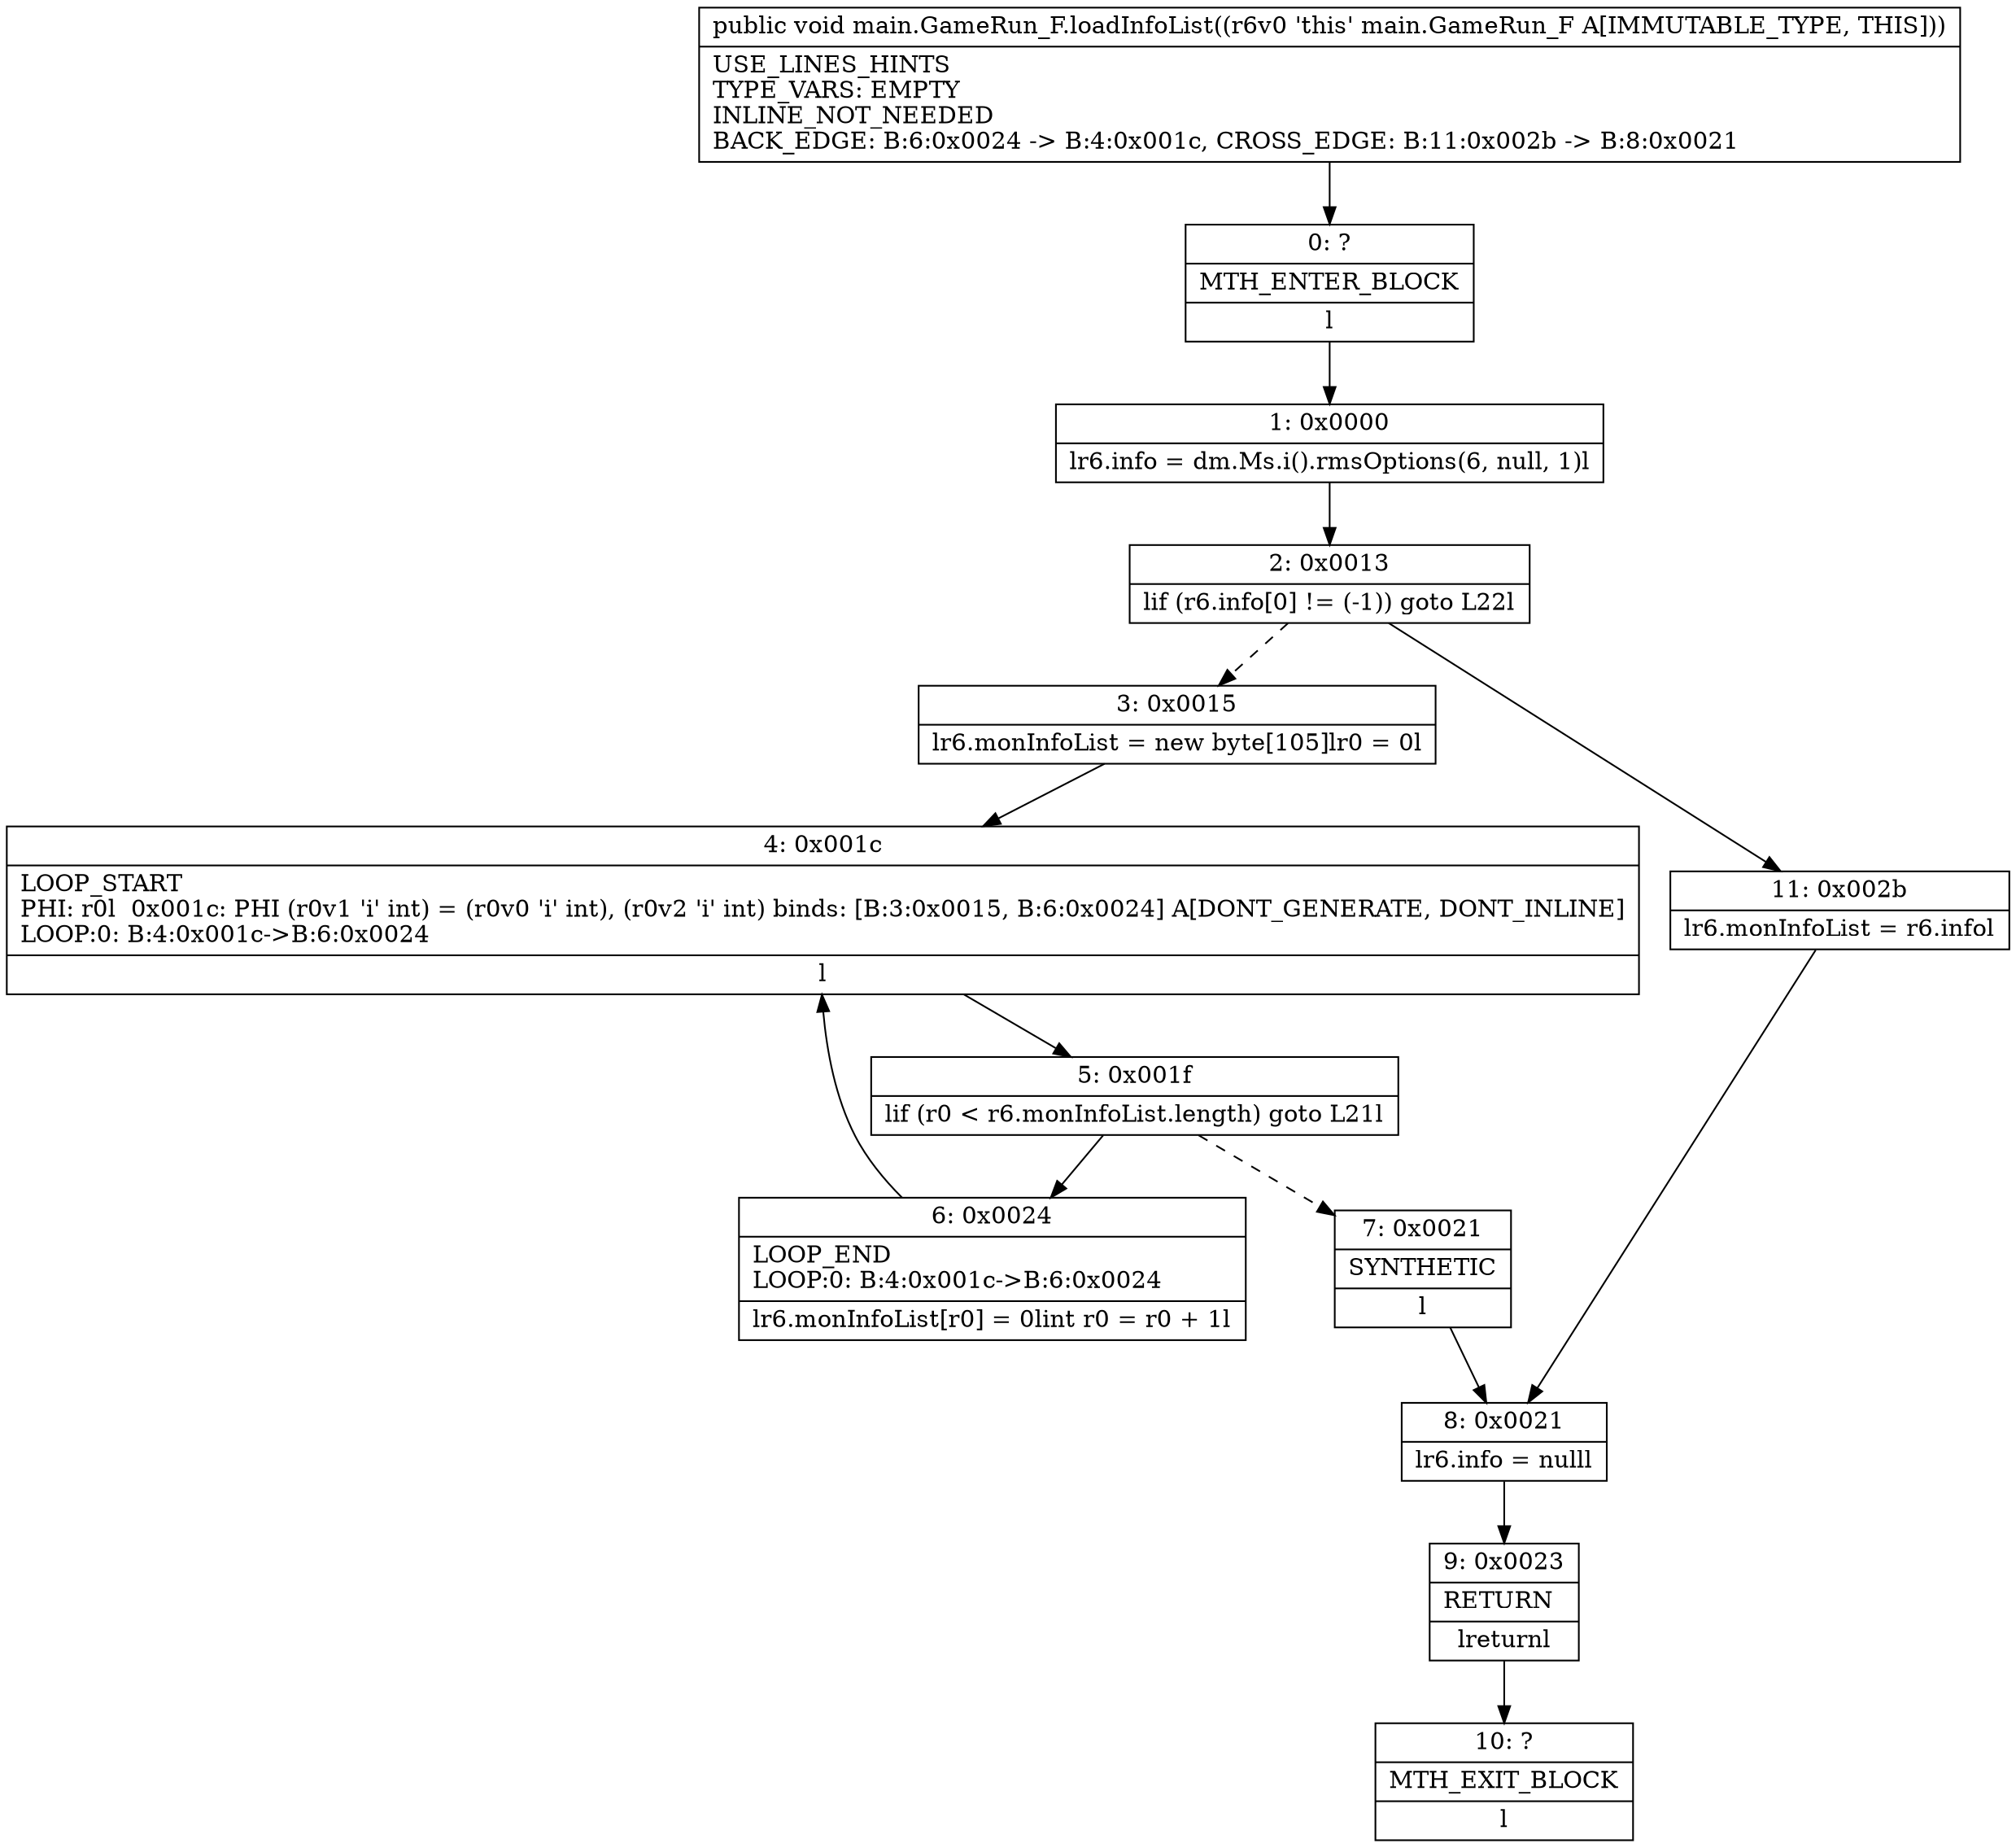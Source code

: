 digraph "CFG formain.GameRun_F.loadInfoList()V" {
Node_0 [shape=record,label="{0\:\ ?|MTH_ENTER_BLOCK\l|l}"];
Node_1 [shape=record,label="{1\:\ 0x0000|lr6.info = dm.Ms.i().rmsOptions(6, null, 1)l}"];
Node_2 [shape=record,label="{2\:\ 0x0013|lif (r6.info[0] != (\-1)) goto L22l}"];
Node_3 [shape=record,label="{3\:\ 0x0015|lr6.monInfoList = new byte[105]lr0 = 0l}"];
Node_4 [shape=record,label="{4\:\ 0x001c|LOOP_START\lPHI: r0l  0x001c: PHI (r0v1 'i' int) = (r0v0 'i' int), (r0v2 'i' int) binds: [B:3:0x0015, B:6:0x0024] A[DONT_GENERATE, DONT_INLINE]\lLOOP:0: B:4:0x001c\-\>B:6:0x0024\l|l}"];
Node_5 [shape=record,label="{5\:\ 0x001f|lif (r0 \< r6.monInfoList.length) goto L21l}"];
Node_6 [shape=record,label="{6\:\ 0x0024|LOOP_END\lLOOP:0: B:4:0x001c\-\>B:6:0x0024\l|lr6.monInfoList[r0] = 0lint r0 = r0 + 1l}"];
Node_7 [shape=record,label="{7\:\ 0x0021|SYNTHETIC\l|l}"];
Node_8 [shape=record,label="{8\:\ 0x0021|lr6.info = nulll}"];
Node_9 [shape=record,label="{9\:\ 0x0023|RETURN\l|lreturnl}"];
Node_10 [shape=record,label="{10\:\ ?|MTH_EXIT_BLOCK\l|l}"];
Node_11 [shape=record,label="{11\:\ 0x002b|lr6.monInfoList = r6.infol}"];
MethodNode[shape=record,label="{public void main.GameRun_F.loadInfoList((r6v0 'this' main.GameRun_F A[IMMUTABLE_TYPE, THIS]))  | USE_LINES_HINTS\lTYPE_VARS: EMPTY\lINLINE_NOT_NEEDED\lBACK_EDGE: B:6:0x0024 \-\> B:4:0x001c, CROSS_EDGE: B:11:0x002b \-\> B:8:0x0021\l}"];
MethodNode -> Node_0;
Node_0 -> Node_1;
Node_1 -> Node_2;
Node_2 -> Node_3[style=dashed];
Node_2 -> Node_11;
Node_3 -> Node_4;
Node_4 -> Node_5;
Node_5 -> Node_6;
Node_5 -> Node_7[style=dashed];
Node_6 -> Node_4;
Node_7 -> Node_8;
Node_8 -> Node_9;
Node_9 -> Node_10;
Node_11 -> Node_8;
}

